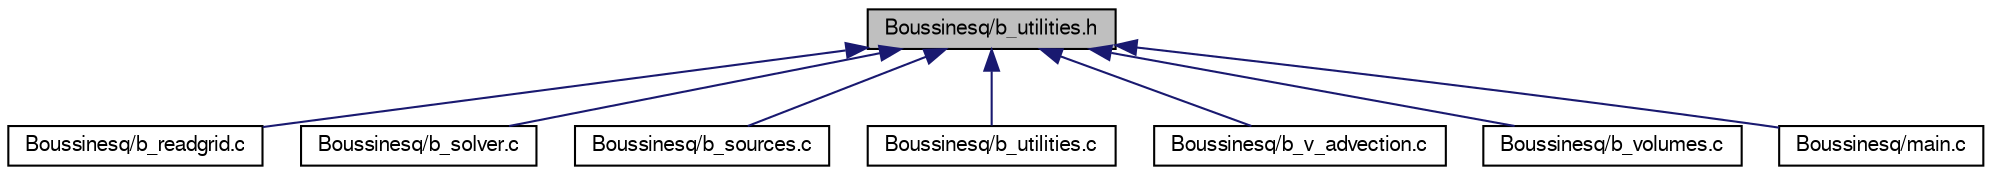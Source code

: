 digraph "Boussinesq/b_utilities.h"
{
  bgcolor="transparent";
  edge [fontname="FreeSans",fontsize="10",labelfontname="FreeSans",labelfontsize="10"];
  node [fontname="FreeSans",fontsize="10",shape=record];
  Node1 [label="Boussinesq/b_utilities.h",height=0.2,width=0.4,color="black", fillcolor="grey75", style="filled" fontcolor="black"];
  Node1 -> Node2 [dir="back",color="midnightblue",fontsize="10",style="solid"];
  Node2 [label="Boussinesq/b_readgrid.c",height=0.2,width=0.4,color="black",URL="$b__readgrid_8c.html"];
  Node1 -> Node3 [dir="back",color="midnightblue",fontsize="10",style="solid"];
  Node3 [label="Boussinesq/b_solver.c",height=0.2,width=0.4,color="black",URL="$b__solver_8c.html"];
  Node1 -> Node4 [dir="back",color="midnightblue",fontsize="10",style="solid"];
  Node4 [label="Boussinesq/b_sources.c",height=0.2,width=0.4,color="black",URL="$b__sources_8c.html"];
  Node1 -> Node5 [dir="back",color="midnightblue",fontsize="10",style="solid"];
  Node5 [label="Boussinesq/b_utilities.c",height=0.2,width=0.4,color="black",URL="$b__utilities_8c.html"];
  Node1 -> Node6 [dir="back",color="midnightblue",fontsize="10",style="solid"];
  Node6 [label="Boussinesq/b_v_advection.c",height=0.2,width=0.4,color="black",URL="$b__v__advection_8c.html"];
  Node1 -> Node7 [dir="back",color="midnightblue",fontsize="10",style="solid"];
  Node7 [label="Boussinesq/b_volumes.c",height=0.2,width=0.4,color="black",URL="$b__volumes_8c.html"];
  Node1 -> Node8 [dir="back",color="midnightblue",fontsize="10",style="solid"];
  Node8 [label="Boussinesq/main.c",height=0.2,width=0.4,color="black",URL="$main_8c.html"];
}
